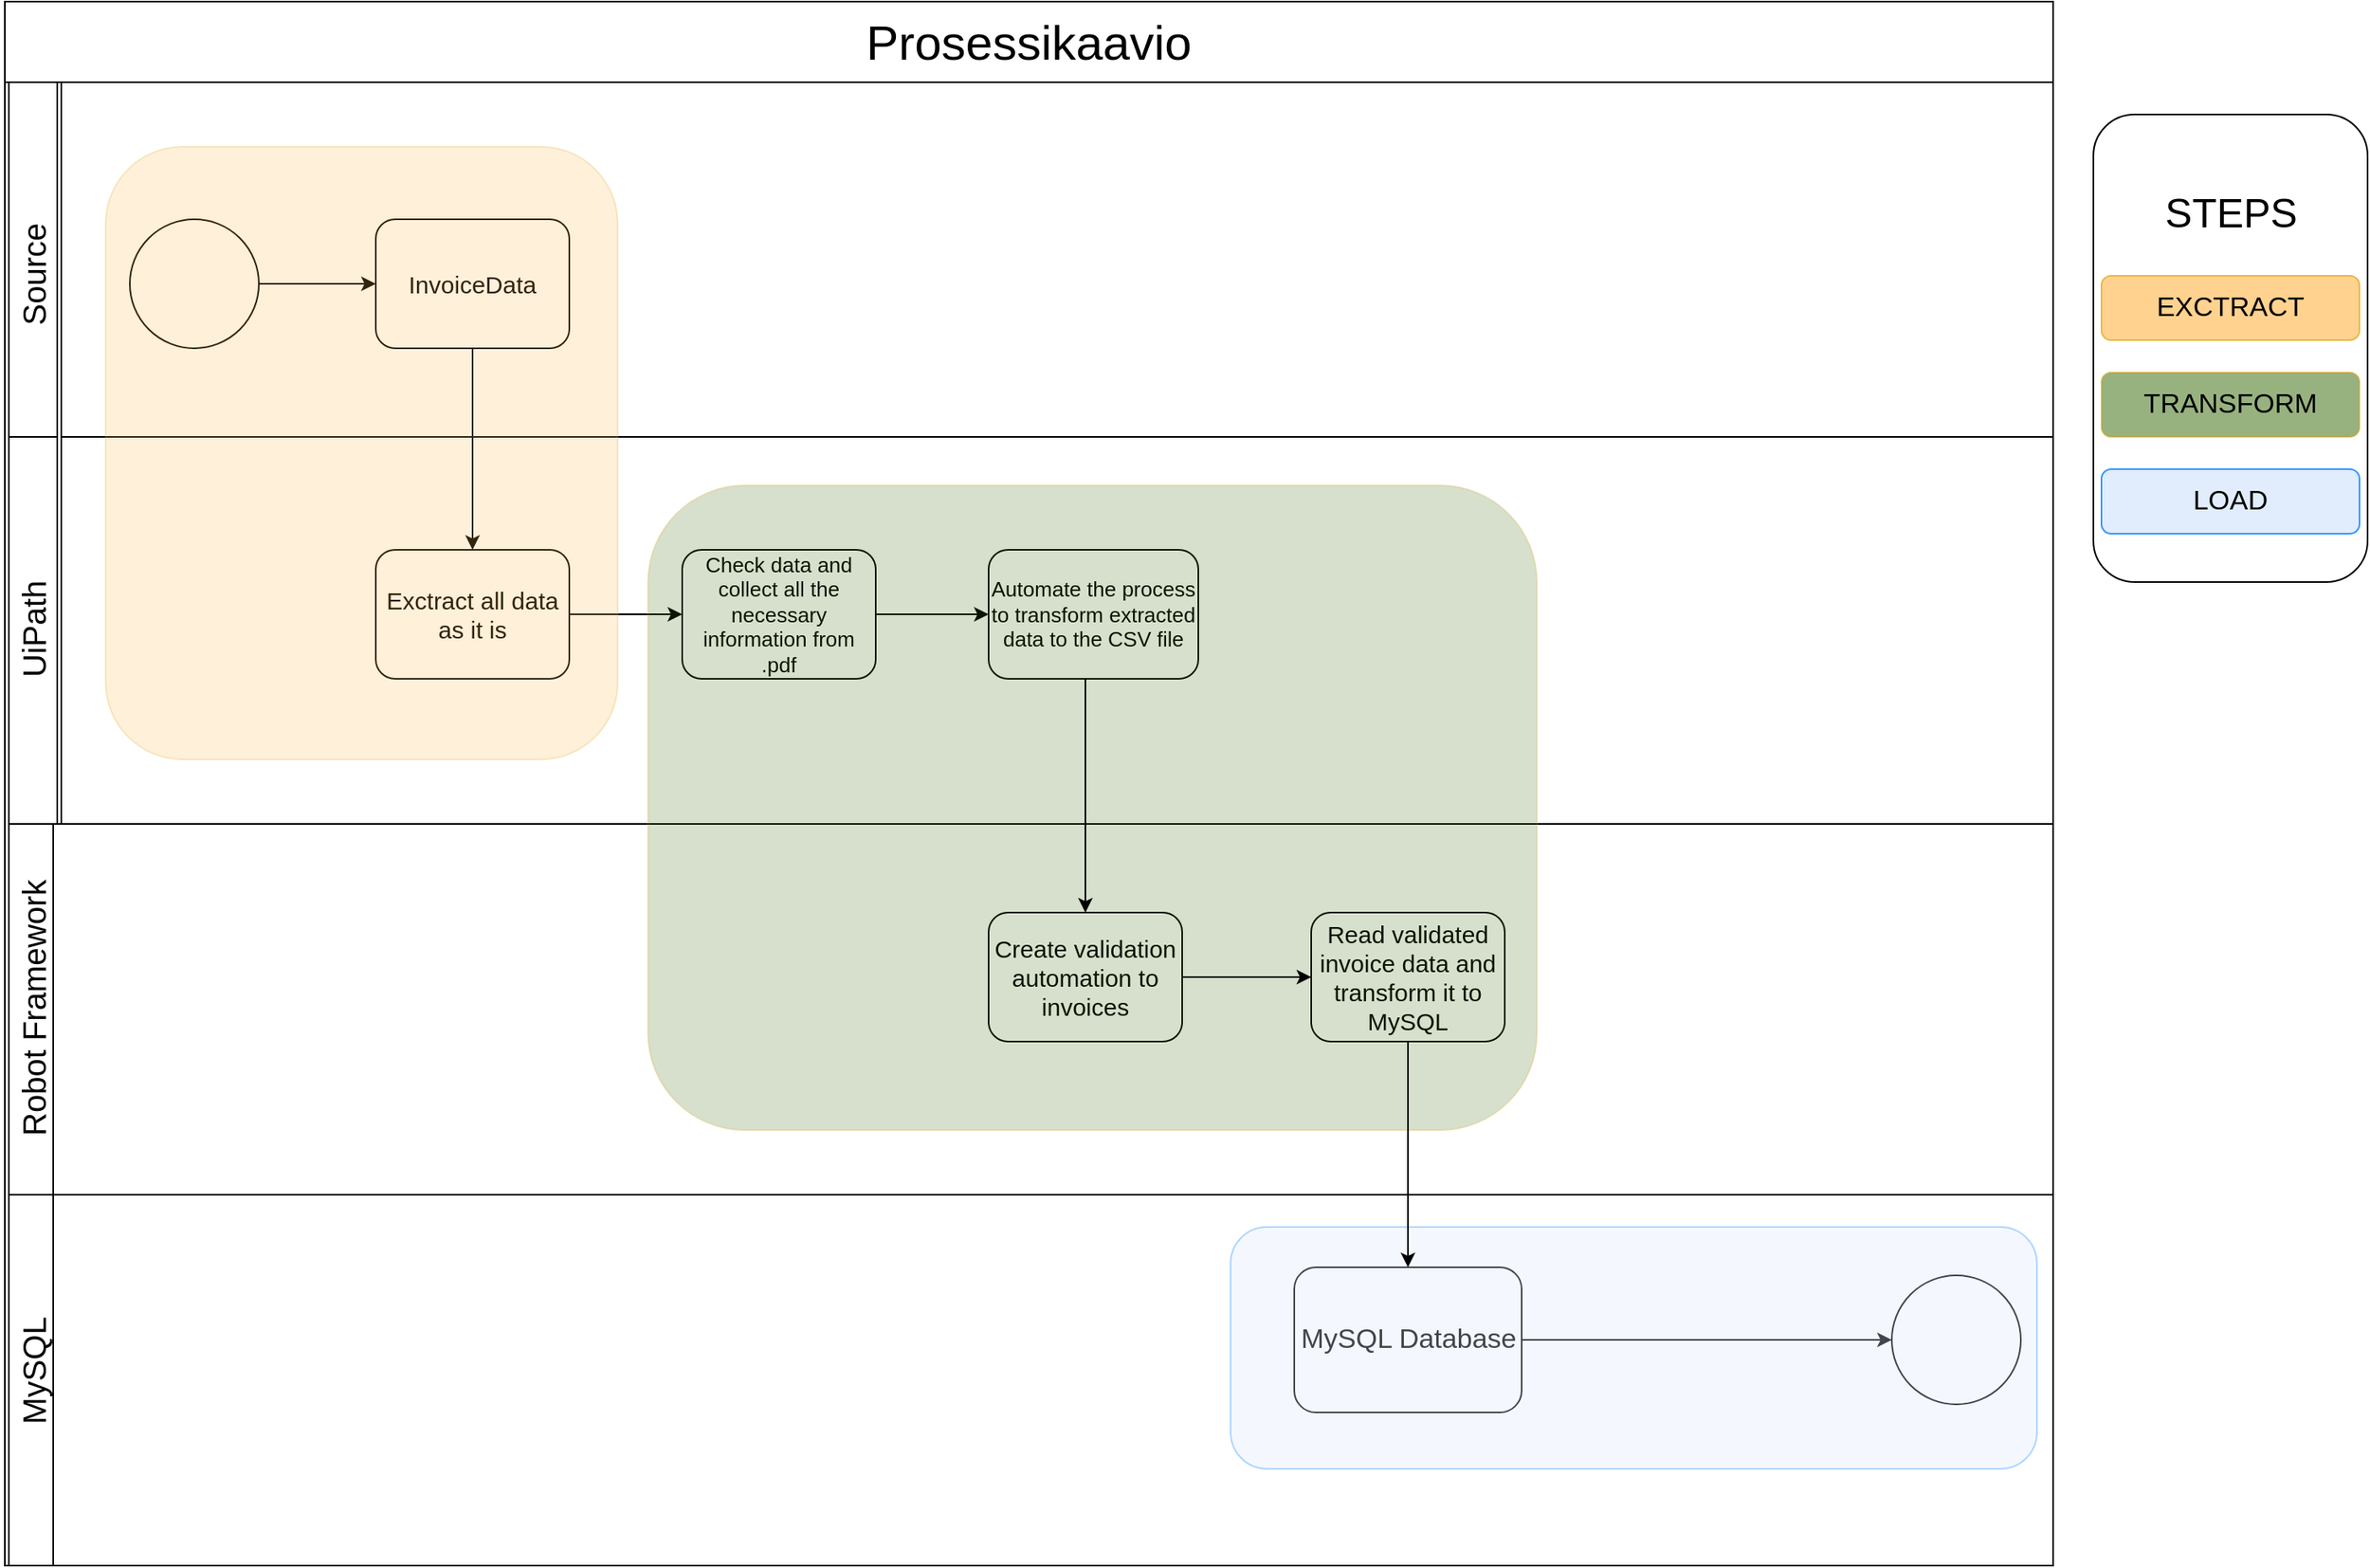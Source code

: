 <mxfile version="26.0.6">
  <diagram name="Page-1" id="A3d4FYdrrXB75YcRWw5F">
    <mxGraphModel dx="2625" dy="1305" grid="1" gridSize="10" guides="1" tooltips="1" connect="1" arrows="1" fold="1" page="1" pageScale="1" pageWidth="827" pageHeight="1169" math="0" shadow="0">
      <root>
        <mxCell id="0" />
        <mxCell id="1" parent="0" />
        <mxCell id="RAeNe3XWdYtbtNCCi8Cj-1" value="" style="rounded=1;whiteSpace=wrap;html=1;" vertex="1" parent="1">
          <mxGeometry x="1505" y="110" width="170" height="290" as="geometry" />
        </mxCell>
        <mxCell id="RAeNe3XWdYtbtNCCi8Cj-2" value="" style="rounded=0;whiteSpace=wrap;html=1;" vertex="1" parent="1">
          <mxGeometry x="210" y="40" width="1270" height="970" as="geometry" />
        </mxCell>
        <mxCell id="RAeNe3XWdYtbtNCCi8Cj-3" value="" style="whiteSpace=wrap;html=1;" vertex="1" parent="1">
          <mxGeometry x="245" y="90" width="1235" height="220" as="geometry" />
        </mxCell>
        <mxCell id="RAeNe3XWdYtbtNCCi8Cj-4" value="" style="shape=mxgraph.bpmn.shape;html=1;verticalLabelPosition=bottom;labelBackgroundColor=#ffffff;verticalAlign=top;perimeter=ellipsePerimeter;outline=standard;symbol=general;" vertex="1" parent="1">
          <mxGeometry x="287.5" y="175" width="80" height="80" as="geometry" />
        </mxCell>
        <mxCell id="RAeNe3XWdYtbtNCCi8Cj-5" value="&lt;span style=&quot;font-size: 15px;&quot;&gt;InvoiceData&lt;/span&gt;" style="shape=ext;rounded=1;html=1;whiteSpace=wrap;" vertex="1" parent="1">
          <mxGeometry x="440" y="175" width="120" height="80" as="geometry" />
        </mxCell>
        <mxCell id="RAeNe3XWdYtbtNCCi8Cj-6" value="" style="edgeStyle=orthogonalEdgeStyle;rounded=0;orthogonalLoop=1;jettySize=auto;html=1;entryX=0;entryY=0.5;entryDx=0;entryDy=0;" edge="1" parent="1" source="RAeNe3XWdYtbtNCCi8Cj-7" target="RAeNe3XWdYtbtNCCi8Cj-23">
          <mxGeometry relative="1" as="geometry">
            <mxPoint x="610" y="420" as="targetPoint" />
          </mxGeometry>
        </mxCell>
        <mxCell id="RAeNe3XWdYtbtNCCi8Cj-7" value="&lt;font style=&quot;font-size: 15px;&quot;&gt;Exctract all data as it is&lt;/font&gt;" style="shape=ext;rounded=1;html=1;whiteSpace=wrap;" vertex="1" parent="1">
          <mxGeometry x="440" y="380" width="120" height="80" as="geometry" />
        </mxCell>
        <mxCell id="RAeNe3XWdYtbtNCCi8Cj-9" style="edgeStyle=orthogonalEdgeStyle;rounded=0;html=1;jettySize=auto;orthogonalLoop=1;" edge="1" parent="1" source="RAeNe3XWdYtbtNCCi8Cj-4" target="RAeNe3XWdYtbtNCCi8Cj-5">
          <mxGeometry relative="1" as="geometry" />
        </mxCell>
        <mxCell id="RAeNe3XWdYtbtNCCi8Cj-10" style="edgeStyle=orthogonalEdgeStyle;rounded=0;html=1;jettySize=auto;orthogonalLoop=1;" edge="1" parent="1" source="RAeNe3XWdYtbtNCCi8Cj-5" target="RAeNe3XWdYtbtNCCi8Cj-7">
          <mxGeometry relative="1" as="geometry" />
        </mxCell>
        <mxCell id="RAeNe3XWdYtbtNCCi8Cj-11" value="&lt;font style=&quot;font-size: 30px;&quot;&gt;Prosessikaavio&lt;/font&gt;" style="whiteSpace=wrap;html=1;" vertex="1" parent="1">
          <mxGeometry x="210" y="40" width="1270" height="50" as="geometry" />
        </mxCell>
        <mxCell id="RAeNe3XWdYtbtNCCi8Cj-12" value="" style="whiteSpace=wrap;html=1;" vertex="1" parent="1">
          <mxGeometry x="210" y="90" width="35" height="920" as="geometry" />
        </mxCell>
        <mxCell id="RAeNe3XWdYtbtNCCi8Cj-13" value="" style="whiteSpace=wrap;html=1;direction=south;" vertex="1" parent="1">
          <mxGeometry x="212.5" y="90" width="30" height="220" as="geometry" />
        </mxCell>
        <mxCell id="RAeNe3XWdYtbtNCCi8Cj-14" value="" style="whiteSpace=wrap;html=1;direction=south;" vertex="1" parent="1">
          <mxGeometry x="212.5" y="310" width="30" height="240" as="geometry" />
        </mxCell>
        <mxCell id="RAeNe3XWdYtbtNCCi8Cj-15" value="" style="whiteSpace=wrap;html=1;direction=south;" vertex="1" parent="1">
          <mxGeometry x="212.5" y="550" width="30" height="230" as="geometry" />
        </mxCell>
        <mxCell id="RAeNe3XWdYtbtNCCi8Cj-16" value="" style="whiteSpace=wrap;html=1;direction=south;" vertex="1" parent="1">
          <mxGeometry x="212.5" y="780" width="30" height="230" as="geometry" />
        </mxCell>
        <mxCell id="RAeNe3XWdYtbtNCCi8Cj-17" value="&lt;font style=&quot;font-size: 20px;&quot;&gt;Source&lt;/font&gt;" style="text;html=1;align=center;verticalAlign=middle;resizable=0;points=[];autosize=1;strokeColor=none;fillColor=none;rotation=270;" vertex="1" parent="1">
          <mxGeometry x="182.5" y="190" width="90" height="40" as="geometry" />
        </mxCell>
        <mxCell id="RAeNe3XWdYtbtNCCi8Cj-18" value="&lt;font style=&quot;font-size: 20px;&quot;&gt;UiPath&lt;/font&gt;" style="text;html=1;align=center;verticalAlign=middle;resizable=0;points=[];autosize=1;strokeColor=none;fillColor=none;rotation=270;" vertex="1" parent="1">
          <mxGeometry x="187.5" y="410" width="80" height="40" as="geometry" />
        </mxCell>
        <mxCell id="RAeNe3XWdYtbtNCCi8Cj-19" value="&lt;font style=&quot;font-size: 20px;&quot;&gt;Robot Framework&lt;/font&gt;" style="text;html=1;align=center;verticalAlign=middle;resizable=0;points=[];autosize=1;strokeColor=none;fillColor=none;rotation=270;" vertex="1" parent="1">
          <mxGeometry x="137.5" y="645" width="180" height="40" as="geometry" />
        </mxCell>
        <mxCell id="RAeNe3XWdYtbtNCCi8Cj-20" value="&lt;font style=&quot;font-size: 20px;&quot;&gt;MySQL&lt;/font&gt;" style="text;html=1;align=center;verticalAlign=middle;resizable=0;points=[];autosize=1;strokeColor=none;fillColor=none;rotation=270;" vertex="1" parent="1">
          <mxGeometry x="182.5" y="870" width="90" height="40" as="geometry" />
        </mxCell>
        <mxCell id="RAeNe3XWdYtbtNCCi8Cj-21" value="" style="whiteSpace=wrap;html=1;" vertex="1" parent="1">
          <mxGeometry x="240" y="550" width="1240" height="240" as="geometry" />
        </mxCell>
        <mxCell id="RAeNe3XWdYtbtNCCi8Cj-22" value="" style="edgeStyle=orthogonalEdgeStyle;rounded=0;orthogonalLoop=1;jettySize=auto;html=1;" edge="1" parent="1" source="RAeNe3XWdYtbtNCCi8Cj-23">
          <mxGeometry relative="1" as="geometry">
            <mxPoint x="820" y="420" as="targetPoint" />
          </mxGeometry>
        </mxCell>
        <mxCell id="RAeNe3XWdYtbtNCCi8Cj-23" value="&lt;font style=&quot;font-size: 13px;&quot;&gt;Check data and collect all the necessary information from .pdf&lt;/font&gt;" style="shape=ext;rounded=1;html=1;whiteSpace=wrap;" vertex="1" parent="1">
          <mxGeometry x="630" y="380" width="120" height="80" as="geometry" />
        </mxCell>
        <mxCell id="RAeNe3XWdYtbtNCCi8Cj-24" value="" style="whiteSpace=wrap;html=1;" vertex="1" parent="1">
          <mxGeometry x="240" y="780" width="1240" height="230" as="geometry" />
        </mxCell>
        <mxCell id="RAeNe3XWdYtbtNCCi8Cj-25" value="&lt;span style=&quot;font-size: 15px;&quot;&gt;Create validation automation to invoices&lt;/span&gt;" style="html=1;whiteSpace=wrap;rounded=1;" vertex="1" parent="1">
          <mxGeometry x="820" y="605" width="120" height="80" as="geometry" />
        </mxCell>
        <mxCell id="RAeNe3XWdYtbtNCCi8Cj-27" value="" style="edgeStyle=orthogonalEdgeStyle;rounded=0;orthogonalLoop=1;jettySize=auto;html=1;" edge="1" parent="1" source="RAeNe3XWdYtbtNCCi8Cj-28" target="RAeNe3XWdYtbtNCCi8Cj-30">
          <mxGeometry relative="1" as="geometry" />
        </mxCell>
        <mxCell id="RAeNe3XWdYtbtNCCi8Cj-30" value="" style="ellipse;whiteSpace=wrap;html=1;rounded=1;" vertex="1" parent="1">
          <mxGeometry x="1380" y="830" width="80" height="80" as="geometry" />
        </mxCell>
        <mxCell id="RAeNe3XWdYtbtNCCi8Cj-31" value="" style="rounded=1;whiteSpace=wrap;html=1;fillColor=#FFB545;strokeColor=#d79b00;opacity=20;" vertex="1" parent="1">
          <mxGeometry x="272.5" y="130" width="317.5" height="380" as="geometry" />
        </mxCell>
        <mxCell id="RAeNe3XWdYtbtNCCi8Cj-39" value="&lt;font style=&quot;font-size: 13px;&quot;&gt;Automate the process to transform extracted data to the CSV file&lt;/font&gt;" style="rounded=1;whiteSpace=wrap;html=1;fillColor=#FFFFFF;" vertex="1" parent="1">
          <mxGeometry x="820" y="380" width="130" height="80" as="geometry" />
        </mxCell>
        <mxCell id="RAeNe3XWdYtbtNCCi8Cj-45" value="&lt;span style=&quot;font-size: 15px;&quot;&gt;Read validated invoice data and transform it to MySQL&lt;/span&gt;" style="html=1;whiteSpace=wrap;rounded=1;" vertex="1" parent="1">
          <mxGeometry x="1020" y="605" width="120" height="80" as="geometry" />
        </mxCell>
        <mxCell id="RAeNe3XWdYtbtNCCi8Cj-32" value="" style="rounded=1;whiteSpace=wrap;html=1;fillColor=#336600;strokeColor=#d79b00;opacity=20;" vertex="1" parent="1">
          <mxGeometry x="608.75" y="340" width="551.25" height="400" as="geometry" />
        </mxCell>
        <mxCell id="RAeNe3XWdYtbtNCCi8Cj-28" value="&lt;span style=&quot;font-size: 17px;&quot;&gt;MySQL Database&lt;/span&gt;" style="html=1;whiteSpace=wrap;rounded=1;" vertex="1" parent="1">
          <mxGeometry x="1009.5" y="825" width="141" height="90" as="geometry" />
        </mxCell>
        <mxCell id="RAeNe3XWdYtbtNCCi8Cj-33" value="" style="rounded=1;whiteSpace=wrap;html=1;fillColor=#dae8fc;strokeColor=#007FFF;opacity=30;" vertex="1" parent="1">
          <mxGeometry x="970" y="800" width="500" height="150" as="geometry" />
        </mxCell>
        <mxCell id="RAeNe3XWdYtbtNCCi8Cj-34" value="&lt;font style=&quot;font-size: 17px;&quot;&gt;EXCTRACT&lt;/font&gt;" style="rounded=1;whiteSpace=wrap;html=1;fillColor=#FFB545;strokeColor=#d79b00;opacity=60;" vertex="1" parent="1">
          <mxGeometry x="1510" y="210" width="160" height="40" as="geometry" />
        </mxCell>
        <mxCell id="RAeNe3XWdYtbtNCCi8Cj-35" value="&lt;font style=&quot;font-size: 17px;&quot;&gt;TRANSFORM&lt;/font&gt;" style="rounded=1;whiteSpace=wrap;html=1;fillColor=#336600;strokeColor=#d79b00;opacity=50;" vertex="1" parent="1">
          <mxGeometry x="1510" y="270" width="160" height="40" as="geometry" />
        </mxCell>
        <mxCell id="RAeNe3XWdYtbtNCCi8Cj-36" value="&lt;font style=&quot;font-size: 17px;&quot;&gt;LOAD&lt;/font&gt;" style="rounded=1;whiteSpace=wrap;html=1;fillColor=#dae8fc;strokeColor=#007FFF;opacity=80;" vertex="1" parent="1">
          <mxGeometry x="1510" y="330" width="160" height="40" as="geometry" />
        </mxCell>
        <mxCell id="RAeNe3XWdYtbtNCCi8Cj-38" value="&lt;font style=&quot;font-size: 25px;&quot;&gt;STEPS&lt;/font&gt;" style="text;html=1;align=center;verticalAlign=middle;resizable=0;points=[];autosize=1;strokeColor=none;fillColor=none;" vertex="1" parent="1">
          <mxGeometry x="1535" y="150" width="110" height="40" as="geometry" />
        </mxCell>
        <mxCell id="RAeNe3XWdYtbtNCCi8Cj-43" value="" style="endArrow=classic;html=1;rounded=0;entryX=0.5;entryY=0;entryDx=0;entryDy=0;" edge="1" parent="1" target="RAeNe3XWdYtbtNCCi8Cj-25">
          <mxGeometry width="50" height="50" relative="1" as="geometry">
            <mxPoint x="880" y="460" as="sourcePoint" />
            <mxPoint x="930" y="410" as="targetPoint" />
          </mxGeometry>
        </mxCell>
        <mxCell id="RAeNe3XWdYtbtNCCi8Cj-48" value="" style="endArrow=classic;html=1;rounded=0;entryX=0;entryY=0.5;entryDx=0;entryDy=0;" edge="1" parent="1" target="RAeNe3XWdYtbtNCCi8Cj-45">
          <mxGeometry width="50" height="50" relative="1" as="geometry">
            <mxPoint x="940" y="645" as="sourcePoint" />
            <mxPoint x="990" y="595" as="targetPoint" />
          </mxGeometry>
        </mxCell>
        <mxCell id="RAeNe3XWdYtbtNCCi8Cj-49" value="" style="endArrow=classic;html=1;rounded=0;entryX=0.5;entryY=0;entryDx=0;entryDy=0;" edge="1" parent="1" target="RAeNe3XWdYtbtNCCi8Cj-28">
          <mxGeometry width="50" height="50" relative="1" as="geometry">
            <mxPoint x="1080" y="685" as="sourcePoint" />
            <mxPoint x="1130" y="635" as="targetPoint" />
          </mxGeometry>
        </mxCell>
      </root>
    </mxGraphModel>
  </diagram>
</mxfile>
